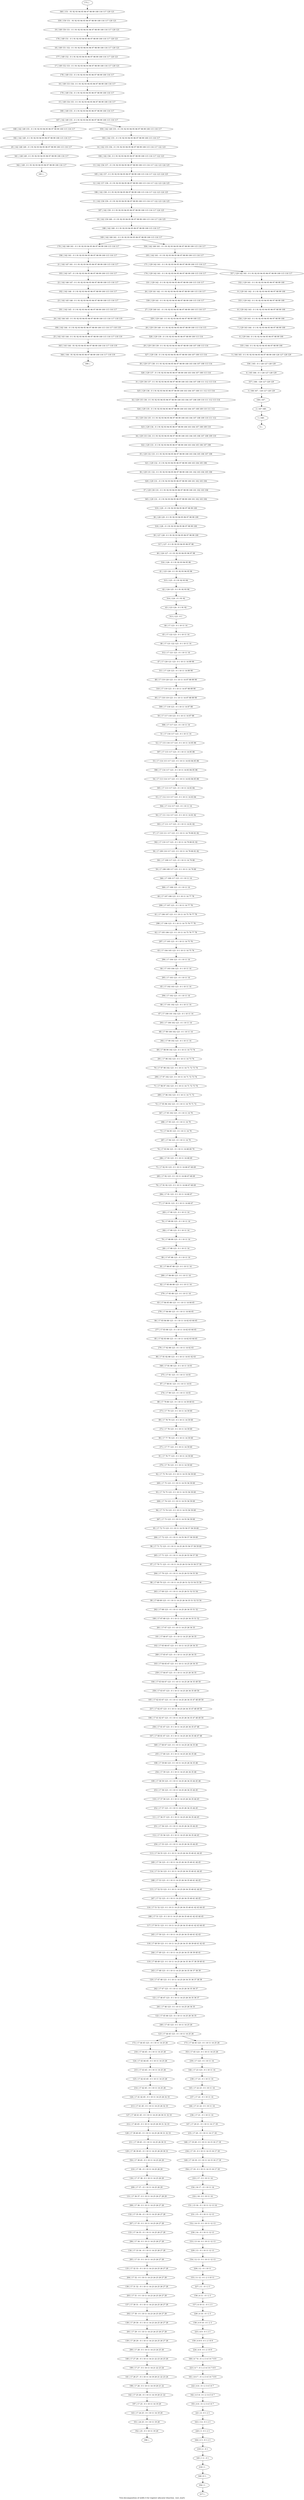 digraph G {
graph [label="Tree-decomposition of width 4 for register allocator (function _test_start)"]
0[label="0 | : "];
1[label="1 | 168 : "];
2[label="2 | 167 168 : "];
3[label="3 | 166 167 : 126 127 128 129 "];
4[label="4 | 165 166 : 0 1 126 127 128 129 "];
5[label="5 | 164 165 : 0 1 91 92 93 94 95 96 97 98 99 100 126 127 128 129 "];
6[label="6 | 129 164 : 0 1 91 92 93 94 95 96 97 98 99 100 "];
7[label="7 | 129 163 164 : 0 1 91 92 93 94 95 96 97 98 99 100 "];
8[label="8 | 129 162 163 : 0 1 91 92 93 94 95 96 97 98 99 100 "];
9[label="9 | 129 161 162 : 0 1 91 92 93 94 95 96 97 98 99 100 "];
10[label="10 | 142 159 160 : 0 1 91 92 93 94 95 96 97 98 99 100 115 116 117 124 125 "];
11[label="11 | 142 158 159 : 0 1 91 92 93 94 95 96 97 98 99 100 115 116 117 122 123 124 125 "];
12[label="12 | 142 157 158 : 0 1 91 92 93 94 95 96 97 98 99 100 115 116 117 122 123 124 125 "];
13[label="13 | 142 156 157 : 0 1 91 92 93 94 95 96 97 98 99 100 115 116 117 122 123 124 125 "];
14[label="14 | 142 155 156 : 0 1 91 92 93 94 95 96 97 98 99 100 115 116 117 122 123 "];
15[label="15 | 149 154 155 : 0 1 91 92 93 94 95 96 97 98 99 100 116 117 "];
16[label="16 | 149 153 154 : 0 1 91 92 93 94 95 96 97 98 99 100 116 117 "];
17[label="17 | 149 152 153 : 0 1 91 92 93 94 95 96 97 98 99 100 116 117 120 121 "];
18[label="18 | 149 151 152 : 0 1 91 92 93 94 95 96 97 98 99 100 116 117 120 121 "];
19[label="19 | 149 150 151 : 0 1 91 92 93 94 95 96 97 98 99 100 116 117 120 121 "];
20[label="20 | 142 148 149 : 0 1 91 92 93 94 95 96 97 98 99 100 115 116 117 "];
21[label="21 | 142 147 161 : 0 1 91 92 93 94 95 96 97 98 99 100 115 116 117 "];
22[label="22 | 142 146 147 : 0 1 91 92 93 94 95 96 97 98 99 100 115 116 117 "];
23[label="23 | 142 145 146 : 0 1 91 92 93 94 95 96 97 98 99 100 115 116 117 "];
24[label="24 | 142 144 145 : 0 1 91 92 93 94 95 96 97 98 99 100 115 116 117 118 119 "];
25[label="25 | 142 143 144 : 0 1 91 92 93 94 95 96 97 98 99 100 115 116 117 118 119 "];
26[label="26 | 129 141 142 : 0 1 91 92 93 94 95 96 97 98 99 100 115 116 117 "];
27[label="27 | 129 140 141 : 0 1 91 92 93 94 95 96 97 98 99 100 115 116 117 "];
28[label="28 | 129 139 140 : 0 1 91 92 93 94 95 96 97 98 99 100 113 114 115 "];
29[label="29 | 129 138 139 : 0 1 91 92 93 94 95 96 97 98 99 100 107 108 113 114 "];
30[label="30 | 129 137 138 : 0 1 91 92 93 94 95 96 97 98 99 100 103 104 107 108 113 114 "];
31[label="31 | 129 136 137 : 0 1 91 92 93 94 95 96 97 98 99 100 103 104 107 108 111 112 113 114 "];
32[label="32 | 129 135 136 : 0 1 91 92 93 94 95 96 97 98 99 100 103 104 107 108 109 110 111 112 113 114 "];
33[label="33 | 129 134 135 : 0 1 91 92 93 94 95 96 97 98 99 100 103 104 107 108 109 110 111 112 "];
34[label="34 | 129 133 134 : 0 1 91 92 93 94 95 96 97 98 99 100 103 104 105 106 107 108 109 110 "];
35[label="35 | 129 132 133 : 0 1 91 92 93 94 95 96 97 98 99 100 103 104 105 106 107 108 "];
36[label="36 | 129 131 132 : 0 1 91 92 93 94 95 96 97 98 99 100 101 102 103 104 105 106 "];
37[label="37 | 129 130 131 : 0 1 91 92 93 94 95 96 97 98 99 100 101 102 103 104 "];
38[label="38 | 128 129 : 0 1 91 92 93 94 95 96 97 98 99 100 "];
39[label="39 | 127 128 : 0 1 91 92 93 94 95 96 97 98 99 100 "];
40[label="40 | 126 127 : 0 1 91 92 93 94 95 96 97 98 "];
41[label="41 | 125 126 : 0 1 91 92 93 94 95 96 "];
42[label="42 | 124 125 : 0 1 91 92 93 94 "];
43[label="43 | 123 124 : 0 1 91 92 "];
44[label="44 | 17 123 : 0 1 10 11 14 "];
45[label="45 | 17 122 123 : 0 1 10 11 14 "];
46[label="46 | 17 121 122 123 : 0 1 10 11 14 "];
47[label="47 | 17 120 121 123 : 0 1 10 11 14 89 90 "];
48[label="48 | 17 119 120 123 : 0 1 10 11 14 87 88 89 90 "];
49[label="49 | 17 118 119 123 : 0 1 10 11 14 87 88 89 90 "];
50[label="50 | 17 117 118 123 : 0 1 10 11 14 87 88 "];
51[label="51 | 17 116 117 123 : 0 1 10 11 14 "];
52[label="52 | 17 115 116 117 123 : 0 1 10 11 14 85 86 "];
53[label="53 | 17 114 115 117 123 : 0 1 10 11 14 83 84 85 86 "];
54[label="54 | 17 113 114 117 123 : 0 1 10 11 14 83 84 85 86 "];
55[label="55 | 17 112 113 117 123 : 0 1 10 11 14 83 84 "];
56[label="56 | 17 111 112 117 123 : 0 1 10 11 14 81 82 "];
57[label="57 | 17 110 111 117 123 : 0 1 10 11 14 79 80 81 82 "];
58[label="58 | 17 109 110 117 123 : 0 1 10 11 14 79 80 81 82 "];
59[label="59 | 17 108 109 117 123 : 0 1 10 11 14 79 80 "];
60[label="60 | 17 107 108 123 : 0 1 10 11 14 77 78 "];
61[label="61 | 17 106 107 123 : 0 1 10 11 14 75 76 77 78 "];
62[label="62 | 17 105 106 123 : 0 1 10 11 14 75 76 77 78 "];
63[label="63 | 17 104 105 123 : 0 1 10 11 14 75 76 "];
64[label="64 | 17 103 104 123 : 0 1 10 11 14 "];
65[label="65 | 17 102 103 123 : 0 1 10 11 14 "];
66[label="66 | 17 101 102 123 : 0 1 10 11 14 "];
67[label="67 | 17 100 101 102 123 : 0 1 10 11 14 "];
68[label="68 | 17 99 100 102 123 : 0 1 10 11 14 "];
69[label="69 | 17 98 99 102 123 : 0 1 10 11 14 73 74 "];
70[label="70 | 17 97 98 102 123 : 0 1 10 11 14 71 72 73 74 "];
71[label="71 | 17 96 97 102 123 : 0 1 10 11 14 71 72 73 74 "];
72[label="72 | 17 95 96 102 123 : 0 1 10 11 14 70 71 72 "];
73[label="73 | 17 94 95 123 : 0 1 10 11 14 70 "];
74[label="74 | 17 93 94 123 : 0 1 10 11 14 68 69 70 "];
75[label="75 | 17 92 93 123 : 0 1 10 11 14 66 67 68 69 "];
76[label="76 | 17 91 92 123 : 0 1 10 11 14 66 67 68 69 "];
77[label="77 | 17 90 91 123 : 0 1 10 11 14 66 67 "];
78[label="78 | 17 89 90 123 : 0 1 10 11 14 "];
79[label="79 | 17 88 89 123 : 0 1 10 11 14 "];
80[label="80 | 17 87 88 123 : 0 1 10 11 14 "];
81[label="81 | 17 86 87 88 123 : 0 1 10 11 14 "];
82[label="82 | 17 85 86 88 123 : 0 1 10 11 14 "];
83[label="83 | 17 84 85 88 123 : 0 1 10 11 14 64 65 "];
84[label="84 | 17 83 84 88 123 : 0 1 10 11 14 62 63 64 65 "];
85[label="85 | 17 82 83 88 123 : 0 1 10 11 14 62 63 64 65 "];
86[label="86 | 17 81 82 88 123 : 0 1 10 11 14 61 62 63 "];
87[label="87 | 17 80 81 123 : 0 1 10 11 14 61 "];
88[label="88 | 17 79 80 123 : 0 1 10 11 14 59 60 61 "];
89[label="89 | 17 78 79 123 : 0 1 10 11 14 59 60 "];
90[label="90 | 17 77 78 123 : 0 1 10 11 14 59 60 "];
91[label="91 | 17 76 77 123 : 0 1 10 11 14 59 60 "];
92[label="92 | 17 75 76 123 : 0 1 10 11 14 55 56 59 60 "];
93[label="93 | 17 74 75 123 : 0 1 10 11 14 55 56 59 60 "];
94[label="94 | 17 73 74 123 : 0 1 10 11 14 55 56 59 60 "];
95[label="95 | 17 72 73 123 : 0 1 10 11 14 55 56 57 58 59 60 "];
96[label="96 | 17 71 72 123 : 0 1 10 11 14 25 26 55 56 57 58 59 60 "];
97[label="97 | 17 70 71 123 : 0 1 10 11 14 25 26 53 54 55 56 57 58 "];
98[label="98 | 17 69 70 123 : 0 1 10 11 14 25 26 51 52 53 54 55 56 "];
99[label="99 | 17 68 69 123 : 0 1 10 11 14 25 26 34 35 51 52 53 54 "];
100[label="100 | 17 67 68 123 : 0 1 10 11 14 25 26 34 35 51 52 "];
101[label="101 | 17 66 67 123 : 0 1 10 11 14 25 26 34 35 "];
102[label="102 | 17 65 66 67 123 : 0 1 10 11 14 25 26 34 35 "];
103[label="103 | 17 64 65 67 123 : 0 1 10 11 14 25 26 34 35 "];
104[label="104 | 17 63 64 67 123 : 0 1 10 11 14 25 26 34 35 49 50 "];
105[label="105 | 17 62 63 67 123 : 0 1 10 11 14 25 26 34 35 47 48 49 50 "];
106[label="106 | 17 61 62 67 123 : 0 1 10 11 14 25 26 34 35 47 48 49 50 "];
107[label="107 | 17 60 61 67 123 : 0 1 10 11 14 25 26 34 35 46 47 48 "];
108[label="108 | 17 59 60 123 : 0 1 10 11 14 25 26 34 35 46 "];
109[label="109 | 17 58 59 123 : 0 1 10 11 14 25 26 34 35 44 45 46 "];
110[label="110 | 17 57 58 123 : 0 1 10 11 14 25 26 34 35 44 45 "];
111[label="111 | 17 56 57 123 : 0 1 10 11 14 25 26 34 35 44 45 "];
112[label="112 | 17 55 56 123 : 0 1 10 11 14 25 26 34 35 44 45 "];
113[label="113 | 17 54 55 123 : 0 1 10 11 14 25 26 34 35 40 41 44 45 "];
114[label="114 | 17 53 54 123 : 0 1 10 11 14 25 26 34 35 40 41 44 45 "];
115[label="115 | 17 52 53 123 : 0 1 10 11 14 25 26 34 35 40 41 44 45 "];
116[label="116 | 17 51 52 123 : 0 1 10 11 14 25 26 34 35 40 41 42 43 44 45 "];
117[label="117 | 17 50 51 123 : 0 1 10 11 14 25 26 34 35 40 41 42 43 44 45 "];
118[label="118 | 17 49 50 123 : 0 1 10 11 14 25 26 34 35 38 39 40 41 42 43 "];
119[label="119 | 17 48 49 123 : 0 1 10 11 14 25 26 34 35 36 37 38 39 40 41 "];
120[label="120 | 17 47 48 123 : 0 1 10 11 14 25 26 34 35 36 37 38 39 "];
121[label="121 | 17 46 47 123 : 0 1 10 11 14 25 26 34 35 36 37 "];
122[label="122 | 17 45 46 123 : 0 1 10 11 14 25 26 34 35 "];
123[label="123 | 17 44 45 123 : 0 1 10 11 14 25 26 "];
124[label="124 | 17 43 44 45 : 0 1 10 11 14 25 26 "];
125[label="125 | 17 42 43 45 : 0 1 10 11 14 25 26 "];
126[label="126 | 17 41 42 45 : 0 1 10 11 14 25 26 32 33 "];
127[label="127 | 17 40 41 45 : 0 1 10 11 14 25 26 30 31 32 33 "];
128[label="128 | 17 39 40 45 : 0 1 10 11 14 25 26 30 31 32 33 "];
129[label="129 | 17 38 39 45 : 0 1 10 11 14 25 26 29 30 31 "];
130[label="130 | 17 37 38 : 0 1 10 11 14 25 26 29 "];
131[label="131 | 17 36 37 : 0 1 10 11 14 25 26 27 28 29 "];
132[label="132 | 17 35 36 : 0 1 10 11 14 25 26 27 28 "];
133[label="133 | 17 34 35 : 0 1 10 11 14 25 26 27 28 "];
134[label="134 | 17 33 34 : 0 1 10 11 14 25 26 27 28 "];
135[label="135 | 17 32 33 : 0 1 10 11 14 23 24 25 26 27 28 "];
136[label="136 | 17 31 32 : 0 1 10 11 14 23 24 25 26 27 28 "];
137[label="137 | 17 30 31 : 0 1 10 11 14 23 24 25 26 27 28 "];
138[label="138 | 17 29 30 : 0 1 10 11 14 23 24 25 26 27 28 "];
139[label="139 | 17 28 29 : 0 1 10 11 14 23 24 25 26 27 28 "];
140[label="140 | 17 27 28 : 0 1 10 11 14 21 22 23 24 25 26 "];
141[label="141 | 17 26 27 : 0 1 10 11 14 19 20 21 22 23 24 "];
142[label="142 | 17 25 26 : 0 1 10 11 14 19 20 21 22 "];
143[label="143 | 17 24 25 : 0 1 10 11 14 19 20 "];
144[label="144 | 17 23 123 : 0 1 10 11 14 "];
145[label="145 | 17 22 23 : 0 1 10 11 14 "];
146[label="146 | 17 21 22 : 0 1 10 11 14 "];
147[label="147 | 17 20 21 : 0 1 10 11 14 17 18 "];
148[label="148 | 17 19 20 : 0 1 10 11 14 15 16 17 18 "];
149[label="149 | 17 18 19 : 0 1 10 11 14 15 16 17 18 "];
150[label="150 | 16 17 : 0 1 10 11 14 "];
151[label="151 | 15 16 : 0 1 10 11 12 13 14 "];
152[label="152 | 14 15 : 0 1 10 11 12 13 "];
153[label="153 | 13 14 : 0 1 10 11 12 13 "];
154[label="154 | 12 13 : 0 1 10 11 12 13 "];
155[label="155 | 11 12 : 0 1 2 3 10 11 "];
156[label="156 | 4 11 : 0 1 2 3 "];
157[label="157 | 4 10 11 : 0 1 2 3 "];
158[label="158 | 4 9 10 : 0 1 2 3 "];
159[label="159 | 4 8 9 : 0 1 2 3 8 9 "];
160[label="160 | 4 7 8 : 0 1 2 3 4 5 6 7 8 9 "];
161[label="161 | 4 6 7 : 0 1 2 3 4 5 6 7 8 9 "];
162[label="162 | 4 5 6 : 0 1 2 3 4 5 6 7 "];
163[label="163 | 3 4 : 0 1 2 3 "];
164[label="164 | 2 3 : 0 1 2 3 "];
165[label="165 | 1 2 : 0 1 "];
166[label="166 | 0 1 : "];
167[label="167 | 142 149 155 : 0 1 91 92 93 94 95 96 97 98 99 100 115 116 117 "];
168[label="168 | 142 149 155 : 0 1 91 92 93 94 95 96 97 98 99 100 115 116 117 "];
169[label="169 | 142 160 161 : 0 1 91 92 93 94 95 96 97 98 99 100 115 116 117 "];
170[label="170 | 142 160 161 : 0 1 91 92 93 94 95 96 97 98 99 100 115 116 117 "];
171[label="171 | 129 142 161 : 0 1 91 92 93 94 95 96 97 98 99 100 115 116 117 "];
172[label="172 | 17 44 45 123 : 0 1 10 11 14 25 26 "];
173[label="173 | 17 44 45 123 : 0 1 10 11 14 25 26 "];
174[label="174 | 129 142 161 : 0 1 91 92 93 94 95 96 97 98 99 100 115 116 117 "];
175[label="175 | : "];
176[label="176 | 149 151 : 0 1 91 92 93 94 95 96 97 98 99 100 116 117 120 121 "];
177[label="177 | 149 152 : 0 1 91 92 93 94 95 96 97 98 99 100 116 117 120 121 "];
178[label="178 | 149 153 : 0 1 91 92 93 94 95 96 97 98 99 100 116 117 "];
179[label="179 | 149 154 : 0 1 91 92 93 94 95 96 97 98 99 100 116 117 "];
180[label="180 | 149 155 : 0 1 91 92 93 94 95 96 97 98 99 100 116 117 "];
181[label="181 | : "];
182[label="182 | 142 149 : 0 1 91 92 93 94 95 96 97 98 99 100 115 116 117 "];
183[label="183 | 142 155 : 0 1 91 92 93 94 95 96 97 98 99 100 115 116 117 "];
184[label="184 | 142 156 : 0 1 91 92 93 94 95 96 97 98 99 100 115 116 117 122 123 "];
185[label="185 | 142 157 : 0 1 91 92 93 94 95 96 97 98 99 100 115 116 117 122 123 124 125 "];
186[label="186 | 142 158 : 0 1 91 92 93 94 95 96 97 98 99 100 115 116 117 122 123 124 125 "];
187[label="187 | 142 159 : 0 1 91 92 93 94 95 96 97 98 99 100 115 116 117 124 125 "];
188[label="188 | 142 160 : 0 1 91 92 93 94 95 96 97 98 99 100 115 116 117 "];
189[label="189 | : "];
190[label="190 | 142 144 : 0 1 91 92 93 94 95 96 97 98 99 100 115 116 117 118 119 "];
191[label="191 | 142 145 : 0 1 91 92 93 94 95 96 97 98 99 100 115 116 117 "];
192[label="192 | 142 146 : 0 1 91 92 93 94 95 96 97 98 99 100 115 116 117 "];
193[label="193 | 142 147 : 0 1 91 92 93 94 95 96 97 98 99 100 115 116 117 "];
194[label="194 | 142 161 : 0 1 91 92 93 94 95 96 97 98 99 100 115 116 117 "];
195[label="195 | 142 161 : 0 1 91 92 93 94 95 96 97 98 99 100 115 116 117 "];
196[label="196 | : "];
197[label="197 | 17 25 : 0 1 10 11 14 19 20 "];
198[label="198 | 17 26 : 0 1 10 11 14 19 20 21 22 "];
199[label="199 | 17 27 : 0 1 10 11 14 21 22 23 24 "];
200[label="200 | 17 28 : 0 1 10 11 14 23 24 25 26 "];
201[label="201 | 17 29 : 0 1 10 11 14 23 24 25 26 27 28 "];
202[label="202 | 17 30 : 0 1 10 11 14 23 24 25 26 27 28 "];
203[label="203 | 17 31 : 0 1 10 11 14 23 24 25 26 27 28 "];
204[label="204 | 17 32 : 0 1 10 11 14 23 24 25 26 27 28 "];
205[label="205 | 17 33 : 0 1 10 11 14 25 26 27 28 "];
206[label="206 | 17 34 : 0 1 10 11 14 25 26 27 28 "];
207[label="207 | 17 35 : 0 1 10 11 14 25 26 27 28 "];
208[label="208 | 17 36 : 0 1 10 11 14 25 26 27 28 "];
209[label="209 | 17 37 : 0 1 10 11 14 25 26 29 "];
210[label="210 | 17 38 : 0 1 10 11 14 25 26 29 "];
211[label="211 | 17 39 45 : 0 1 10 11 14 25 26 30 31 "];
212[label="212 | 17 40 45 : 0 1 10 11 14 25 26 30 31 32 33 "];
213[label="213 | 17 41 45 : 0 1 10 11 14 25 26 32 33 "];
214[label="214 | 17 42 45 : 0 1 10 11 14 25 26 "];
215[label="215 | 17 43 45 : 0 1 10 11 14 25 26 "];
216[label="216 | 17 44 45 : 0 1 10 11 14 25 26 "];
217[label="217 | : "];
218[label="218 | 1 : "];
219[label="219 | 2 : 0 1 "];
220[label="220 | 3 : 0 1 2 3 "];
221[label="221 | 4 : 0 1 2 3 "];
222[label="222 | 4 6 : 0 1 2 3 4 5 6 7 "];
223[label="223 | 4 7 : 0 1 2 3 4 5 6 7 8 9 "];
224[label="224 | 4 8 : 0 1 2 3 8 9 "];
225[label="225 | 4 9 : 0 1 2 3 "];
226[label="226 | 4 10 : 0 1 2 3 "];
227[label="227 | 11 : 0 1 2 3 "];
228[label="228 | 12 : 0 1 10 11 "];
229[label="229 | 13 : 0 1 10 11 12 13 "];
230[label="230 | 14 : 0 1 10 11 12 13 "];
231[label="231 | 15 : 0 1 10 11 12 13 "];
232[label="232 | 16 : 0 1 10 11 14 "];
233[label="233 | 17 : 0 1 10 11 14 "];
234[label="234 | 17 19 : 0 1 10 11 14 15 16 17 18 "];
235[label="235 | 17 20 : 0 1 10 11 14 17 18 "];
236[label="236 | 17 21 : 0 1 10 11 14 "];
237[label="237 | 17 22 : 0 1 10 11 14 "];
238[label="238 | 17 23 : 0 1 10 11 14 "];
239[label="239 | 17 123 : 0 1 10 11 14 "];
240[label="240 | 17 45 123 : 0 1 10 11 14 25 26 "];
241[label="241 | 17 46 123 : 0 1 10 11 14 25 26 34 35 "];
242[label="242 | 17 47 123 : 0 1 10 11 14 25 26 34 35 36 37 "];
243[label="243 | 17 48 123 : 0 1 10 11 14 25 26 34 35 36 37 38 39 "];
244[label="244 | 17 49 123 : 0 1 10 11 14 25 26 34 35 38 39 40 41 "];
245[label="245 | 17 50 123 : 0 1 10 11 14 25 26 34 35 40 41 42 43 "];
246[label="246 | 17 51 123 : 0 1 10 11 14 25 26 34 35 40 41 42 43 44 45 "];
247[label="247 | 17 52 123 : 0 1 10 11 14 25 26 34 35 40 41 44 45 "];
248[label="248 | 17 53 123 : 0 1 10 11 14 25 26 34 35 40 41 44 45 "];
249[label="249 | 17 54 123 : 0 1 10 11 14 25 26 34 35 40 41 44 45 "];
250[label="250 | 17 55 123 : 0 1 10 11 14 25 26 34 35 44 45 "];
251[label="251 | 17 56 123 : 0 1 10 11 14 25 26 34 35 44 45 "];
252[label="252 | 17 57 123 : 0 1 10 11 14 25 26 34 35 44 45 "];
253[label="253 | 17 58 123 : 0 1 10 11 14 25 26 34 35 44 45 "];
254[label="254 | 17 59 123 : 0 1 10 11 14 25 26 34 35 46 "];
255[label="255 | 17 60 123 : 0 1 10 11 14 25 26 34 35 46 "];
256[label="256 | 17 61 67 123 : 0 1 10 11 14 25 26 34 35 47 48 "];
257[label="257 | 17 62 67 123 : 0 1 10 11 14 25 26 34 35 47 48 49 50 "];
258[label="258 | 17 63 67 123 : 0 1 10 11 14 25 26 34 35 49 50 "];
259[label="259 | 17 64 67 123 : 0 1 10 11 14 25 26 34 35 "];
260[label="260 | 17 65 67 123 : 0 1 10 11 14 25 26 34 35 "];
261[label="261 | 17 67 123 : 0 1 10 11 14 25 26 34 35 "];
262[label="262 | 17 68 123 : 0 1 10 11 14 25 26 34 35 51 52 "];
263[label="263 | 17 69 123 : 0 1 10 11 14 25 26 51 52 53 54 "];
264[label="264 | 17 70 123 : 0 1 10 11 14 25 26 53 54 55 56 "];
265[label="265 | 17 71 123 : 0 1 10 11 14 25 26 55 56 57 58 "];
266[label="266 | 17 72 123 : 0 1 10 11 14 55 56 57 58 59 60 "];
267[label="267 | 17 73 123 : 0 1 10 11 14 55 56 59 60 "];
268[label="268 | 17 74 123 : 0 1 10 11 14 55 56 59 60 "];
269[label="269 | 17 75 123 : 0 1 10 11 14 55 56 59 60 "];
270[label="270 | 17 76 123 : 0 1 10 11 14 59 60 "];
271[label="271 | 17 77 123 : 0 1 10 11 14 59 60 "];
272[label="272 | 17 78 123 : 0 1 10 11 14 59 60 "];
273[label="273 | 17 79 123 : 0 1 10 11 14 59 60 "];
274[label="274 | 17 80 123 : 0 1 10 11 14 61 "];
275[label="275 | 17 81 123 : 0 1 10 11 14 61 "];
276[label="276 | 17 82 88 123 : 0 1 10 11 14 62 63 "];
277[label="277 | 17 83 88 123 : 0 1 10 11 14 62 63 64 65 "];
278[label="278 | 17 84 88 123 : 0 1 10 11 14 64 65 "];
279[label="279 | 17 85 88 123 : 0 1 10 11 14 "];
280[label="280 | 17 86 88 123 : 0 1 10 11 14 "];
281[label="281 | 17 88 123 : 0 1 10 11 14 "];
282[label="282 | 17 89 123 : 0 1 10 11 14 "];
283[label="283 | 17 90 123 : 0 1 10 11 14 "];
284[label="284 | 17 91 123 : 0 1 10 11 14 66 67 "];
285[label="285 | 17 92 123 : 0 1 10 11 14 66 67 68 69 "];
286[label="286 | 17 93 123 : 0 1 10 11 14 68 69 "];
287[label="287 | 17 94 123 : 0 1 10 11 14 70 "];
288[label="288 | 17 95 123 : 0 1 10 11 14 70 "];
289[label="289 | 17 96 102 123 : 0 1 10 11 14 71 72 "];
290[label="290 | 17 97 102 123 : 0 1 10 11 14 71 72 73 74 "];
291[label="291 | 17 98 102 123 : 0 1 10 11 14 73 74 "];
292[label="292 | 17 99 102 123 : 0 1 10 11 14 "];
293[label="293 | 17 100 102 123 : 0 1 10 11 14 "];
294[label="294 | 17 102 123 : 0 1 10 11 14 "];
295[label="295 | 17 103 123 : 0 1 10 11 14 "];
296[label="296 | 17 104 123 : 0 1 10 11 14 "];
297[label="297 | 17 105 123 : 0 1 10 11 14 75 76 "];
298[label="298 | 17 106 123 : 0 1 10 11 14 75 76 77 78 "];
299[label="299 | 17 107 123 : 0 1 10 11 14 77 78 "];
300[label="300 | 17 108 123 : 0 1 10 11 14 "];
301[label="301 | 17 109 117 123 : 0 1 10 11 14 79 80 "];
302[label="302 | 17 110 117 123 : 0 1 10 11 14 79 80 81 82 "];
303[label="303 | 17 111 117 123 : 0 1 10 11 14 81 82 "];
304[label="304 | 17 112 117 123 : 0 1 10 11 14 "];
305[label="305 | 17 113 117 123 : 0 1 10 11 14 83 84 "];
306[label="306 | 17 114 117 123 : 0 1 10 11 14 83 84 85 86 "];
307[label="307 | 17 115 117 123 : 0 1 10 11 14 85 86 "];
308[label="308 | 17 117 123 : 0 1 10 11 14 "];
309[label="309 | 17 118 123 : 0 1 10 11 14 87 88 "];
310[label="310 | 17 119 123 : 0 1 10 11 14 87 88 89 90 "];
311[label="311 | 17 120 123 : 0 1 10 11 14 89 90 "];
312[label="312 | 17 121 123 : 0 1 10 11 14 "];
313[label="313 | 123 : 0 1 "];
314[label="314 | 124 : 0 1 91 92 "];
315[label="315 | 125 : 0 1 91 92 93 94 "];
316[label="316 | 126 : 0 1 91 92 93 94 95 96 "];
317[label="317 | 127 : 0 1 91 92 93 94 95 96 97 98 "];
318[label="318 | 128 : 0 1 91 92 93 94 95 96 97 98 99 100 "];
319[label="319 | 129 : 0 1 91 92 93 94 95 96 97 98 99 100 "];
320[label="320 | 129 131 : 0 1 91 92 93 94 95 96 97 98 99 100 101 102 103 104 "];
321[label="321 | 129 132 : 0 1 91 92 93 94 95 96 97 98 99 100 103 104 105 106 "];
322[label="322 | 129 133 : 0 1 91 92 93 94 95 96 97 98 99 100 103 104 105 106 107 108 "];
323[label="323 | 129 134 : 0 1 91 92 93 94 95 96 97 98 99 100 103 104 107 108 109 110 "];
324[label="324 | 129 135 : 0 1 91 92 93 94 95 96 97 98 99 100 103 104 107 108 109 110 111 112 "];
325[label="325 | 129 136 : 0 1 91 92 93 94 95 96 97 98 99 100 103 104 107 108 111 112 113 114 "];
326[label="326 | 129 137 : 0 1 91 92 93 94 95 96 97 98 99 100 103 104 107 108 113 114 "];
327[label="327 | 129 138 : 0 1 91 92 93 94 95 96 97 98 99 100 107 108 113 114 "];
328[label="328 | 129 139 : 0 1 91 92 93 94 95 96 97 98 99 100 113 114 "];
329[label="329 | 129 140 : 0 1 91 92 93 94 95 96 97 98 99 100 115 "];
330[label="330 | 129 141 : 0 1 91 92 93 94 95 96 97 98 99 100 115 116 117 "];
331[label="331 | 129 142 : 0 1 91 92 93 94 95 96 97 98 99 100 115 116 117 "];
332[label="332 | 129 161 : 0 1 91 92 93 94 95 96 97 98 99 100 "];
333[label="333 | 129 162 : 0 1 91 92 93 94 95 96 97 98 99 100 "];
334[label="334 | 129 163 : 0 1 91 92 93 94 95 96 97 98 99 100 "];
335[label="335 | 164 : 0 1 91 92 93 94 95 96 97 98 99 100 "];
336[label="336 | 165 : 0 1 126 127 128 129 "];
337[label="337 | 166 : 126 127 128 129 "];
338[label="338 | 167 : "];
339[label="339 | 150 151 : 91 92 93 94 95 96 97 98 99 100 116 117 120 121 "];
340[label="340 | 151 : 91 92 93 94 95 96 97 98 99 100 116 117 120 121 "];
341[label="341 | 148 149 : 0 1 91 92 93 94 95 96 97 98 99 100 116 117 "];
342[label="342 | 149 : 0 1 91 92 93 94 95 96 97 98 99 100 116 117 "];
343[label="343 | 143 144 : 91 92 93 94 95 96 97 98 99 100 116 117 118 119 "];
344[label="344 | 144 : 91 92 93 94 95 96 97 98 99 100 116 117 118 119 "];
345[label="345 | 129 131 : 0 1 91 92 93 94 95 96 97 98 99 100 101 102 103 104 "];
346[label="346 | 17 108 117 123 : 0 1 10 11 14 "];
347[label="347 | 17 95 102 123 : 0 1 10 11 14 70 "];
348[label="348 | 17 81 88 123 : 0 1 10 11 14 61 "];
349[label="349 | 17 60 67 123 : 0 1 10 11 14 25 26 34 35 46 "];
350[label="350 | 17 38 45 : 0 1 10 11 14 25 26 29 "];
351[label="351 | 24 25 : 0 1 10 11 19 20 "];
352[label="352 | 25 : 0 1 10 11 19 20 "];
353[label="353 | 17 45 123 : 0 1 10 11 14 25 26 "];
354[label="354 | 17 19 : 0 1 10 11 14 15 16 17 18 "];
355[label="355 | 4 6 : 0 1 2 3 4 5 6 7 "];
356[label="356 | 1 : "];
357[label="357 | 129 142 161 : 0 1 91 92 93 94 95 96 97 98 99 100 115 116 117 "];
358[label="358 | 142 160 161 : 0 1 91 92 93 94 95 96 97 98 99 100 115 116 117 "];
359[label="359 | 142 149 155 : 0 1 91 92 93 94 95 96 97 98 99 100 115 116 117 "];
44->45 ;
45->46 ;
51->52 ;
66->67 ;
80->81 ;
101->102 ;
156->157 ;
123->172 ;
123->173 ;
182->20 ;
168->182 ;
190->25 ;
24->190 ;
191->24 ;
23->191 ;
192->23 ;
22->192 ;
193->22 ;
21->193 ;
194->21 ;
170->194 ;
197->143 ;
142->197 ;
198->142 ;
141->198 ;
199->141 ;
140->199 ;
200->140 ;
139->200 ;
201->139 ;
138->201 ;
202->138 ;
137->202 ;
203->137 ;
136->203 ;
204->136 ;
135->204 ;
205->135 ;
134->205 ;
206->134 ;
133->206 ;
207->133 ;
132->207 ;
208->132 ;
131->208 ;
209->131 ;
130->209 ;
210->130 ;
211->129 ;
128->211 ;
212->128 ;
127->212 ;
213->127 ;
126->213 ;
214->126 ;
125->214 ;
215->125 ;
124->215 ;
216->124 ;
172->216 ;
218->166 ;
165->218 ;
219->165 ;
164->219 ;
220->164 ;
163->220 ;
221->163 ;
222->162 ;
161->222 ;
223->161 ;
160->223 ;
224->160 ;
159->224 ;
225->159 ;
158->225 ;
226->158 ;
157->226 ;
227->156 ;
155->227 ;
228->155 ;
154->228 ;
229->154 ;
153->229 ;
230->153 ;
152->230 ;
231->152 ;
151->231 ;
232->151 ;
150->232 ;
233->150 ;
234->149 ;
148->234 ;
235->148 ;
147->235 ;
236->147 ;
146->236 ;
237->146 ;
145->237 ;
238->145 ;
144->238 ;
239->144 ;
240->123 ;
122->240 ;
241->122 ;
121->241 ;
242->121 ;
120->242 ;
243->120 ;
119->243 ;
244->119 ;
118->244 ;
245->118 ;
117->245 ;
246->117 ;
116->246 ;
247->116 ;
115->247 ;
248->115 ;
114->248 ;
249->114 ;
113->249 ;
250->113 ;
112->250 ;
251->112 ;
111->251 ;
252->111 ;
110->252 ;
253->110 ;
109->253 ;
254->109 ;
108->254 ;
255->108 ;
256->107 ;
106->256 ;
257->106 ;
105->257 ;
258->105 ;
104->258 ;
259->104 ;
103->259 ;
260->103 ;
102->260 ;
261->101 ;
100->261 ;
262->100 ;
99->262 ;
263->99 ;
98->263 ;
264->98 ;
97->264 ;
265->97 ;
96->265 ;
266->96 ;
95->266 ;
267->95 ;
94->267 ;
268->94 ;
93->268 ;
269->93 ;
92->269 ;
270->92 ;
91->270 ;
271->91 ;
90->271 ;
272->90 ;
89->272 ;
273->89 ;
88->273 ;
274->88 ;
87->274 ;
275->87 ;
276->86 ;
85->276 ;
277->85 ;
84->277 ;
278->84 ;
83->278 ;
279->83 ;
82->279 ;
280->82 ;
81->280 ;
281->80 ;
79->281 ;
282->79 ;
78->282 ;
283->78 ;
77->283 ;
284->77 ;
76->284 ;
285->76 ;
75->285 ;
286->75 ;
74->286 ;
287->74 ;
73->287 ;
288->73 ;
289->72 ;
71->289 ;
290->71 ;
70->290 ;
291->70 ;
69->291 ;
292->69 ;
68->292 ;
293->68 ;
67->293 ;
294->66 ;
65->294 ;
295->65 ;
64->295 ;
296->64 ;
63->296 ;
297->63 ;
62->297 ;
298->62 ;
61->298 ;
299->61 ;
60->299 ;
300->60 ;
301->59 ;
58->301 ;
302->58 ;
57->302 ;
303->57 ;
56->303 ;
304->56 ;
55->304 ;
305->55 ;
54->305 ;
306->54 ;
53->306 ;
307->53 ;
52->307 ;
308->51 ;
50->308 ;
309->50 ;
49->309 ;
310->49 ;
48->310 ;
311->48 ;
47->311 ;
312->47 ;
46->312 ;
313->44 ;
43->313 ;
314->43 ;
42->314 ;
315->42 ;
41->315 ;
316->41 ;
40->316 ;
317->40 ;
39->317 ;
318->39 ;
38->318 ;
319->38 ;
320->37 ;
36->320 ;
321->36 ;
35->321 ;
322->35 ;
34->322 ;
323->34 ;
33->323 ;
324->33 ;
32->324 ;
325->32 ;
31->325 ;
326->31 ;
30->326 ;
327->30 ;
29->327 ;
328->29 ;
28->328 ;
329->28 ;
27->329 ;
330->27 ;
26->330 ;
331->26 ;
174->331 ;
20->341 ;
342->181 ;
341->342 ;
25->343 ;
344->189 ;
343->344 ;
345->319 ;
37->345 ;
346->300 ;
59->346 ;
347->288 ;
72->347 ;
348->275 ;
86->348 ;
349->255 ;
107->349 ;
350->210 ;
129->350 ;
143->351 ;
352->196 ;
351->352 ;
353->239 ;
173->353 ;
354->233 ;
149->354 ;
355->221 ;
162->355 ;
356->217 ;
166->356 ;
175->340 ;
340->339 ;
339->19 ;
19->176 ;
176->18 ;
18->177 ;
177->17 ;
17->178 ;
178->16 ;
16->179 ;
179->15 ;
15->180 ;
180->167 ;
183->14 ;
14->184 ;
184->13 ;
13->185 ;
185->12 ;
12->186 ;
186->11 ;
11->187 ;
187->10 ;
10->188 ;
188->169 ;
195->171 ;
332->9 ;
9->333 ;
333->8 ;
8->334 ;
334->7 ;
7->6 ;
6->335 ;
335->5 ;
5->336 ;
336->4 ;
4->337 ;
337->3 ;
3->338 ;
338->2 ;
2->1 ;
1->0 ;
357->332 ;
358->195 ;
359->183 ;
171->174 ;
171->357 ;
169->170 ;
169->358 ;
167->168 ;
167->359 ;
}
